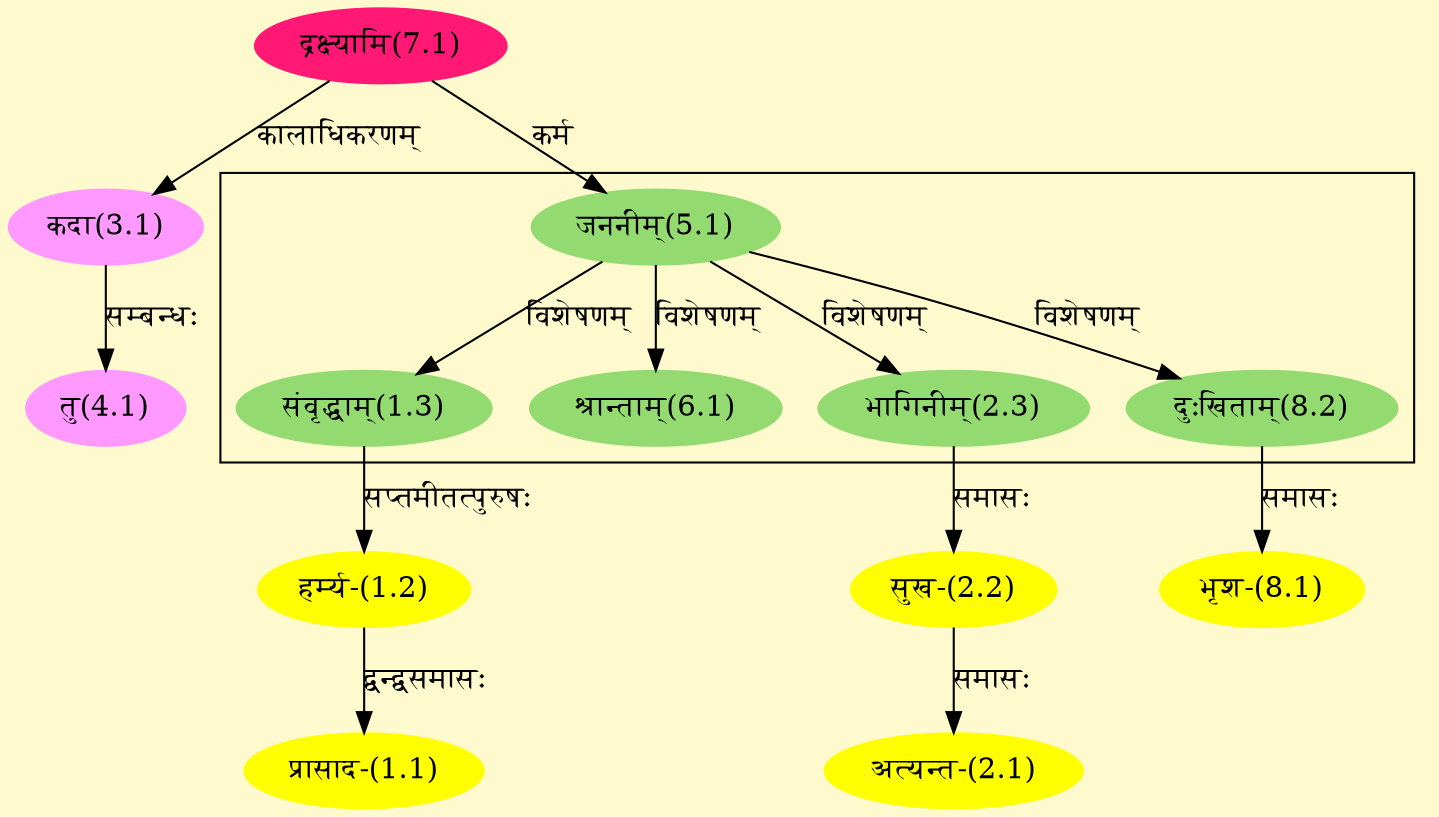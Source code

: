 digraph G{
rankdir=BT;
 compound=true;
 bgcolor="lemonchiffon1";

subgraph cluster_1{
Node1_3 [style=filled, color="#93DB70" label = "संवृद्धाम्(1.3)"]
Node5_1 [style=filled, color="#93DB70" label = "जननीम्(5.1)"]
Node2_3 [style=filled, color="#93DB70" label = "भागिनीम्(2.3)"]
Node6_1 [style=filled, color="#93DB70" label = "श्रान्ताम्(6.1)"]
Node8_2 [style=filled, color="#93DB70" label = "दुःखिताम्(8.2)"]

}
Node1_1 [style=filled, color="#FFFF00" label = "प्रासाद-(1.1)"]
Node1_2 [style=filled, color="#FFFF00" label = "हर्म्य-(1.2)"]
Node1_3 [style=filled, color="#93DB70" label = "संवृद्धाम्(1.3)"]
Node2_1 [style=filled, color="#FFFF00" label = "अत्यन्त-(2.1)"]
Node2_2 [style=filled, color="#FFFF00" label = "सुख-(2.2)"]
Node2_3 [style=filled, color="#93DB70" label = "भागिनीम्(2.3)"]
Node3_1 [style=filled, color="#FF99FF" label = "कदा(3.1)"]
Node7_1 [style=filled, color="#FF1975" label = "द्रक्ष्यामि(7.1)"]
Node4_1 [style=filled, color="#FF99FF" label = "तु(4.1)"]
Node5_1 [style=filled, color="#93DB70" label = "जननीम्(5.1)"]
Node8_1 [style=filled, color="#FFFF00" label = "भृश-(8.1)"]
Node8_2 [style=filled, color="#93DB70" label = "दुःखिताम्(8.2)"]
/* Start of Relations section */

Node1_1 -> Node1_2 [  label="द्वन्द्वसमासः"  dir="back" ]
Node1_2 -> Node1_3 [  label="सप्तमीतत्पुरुषः"  dir="back" ]
Node1_3 -> Node5_1 [  label="विशेषणम्"  dir="back" ]
Node2_1 -> Node2_2 [  label="समासः"  dir="back" ]
Node2_2 -> Node2_3 [  label="समासः"  dir="back" ]
Node2_3 -> Node5_1 [  label="विशेषणम्"  dir="back" ]
Node3_1 -> Node7_1 [  label="कालाधिकरणम्"  dir="back" ]
Node4_1 -> Node3_1 [  label="सम्बन्धः"  dir="back" ]
Node5_1 -> Node7_1 [  label="कर्म"  dir="back" ]
Node6_1 -> Node5_1 [  label="विशेषणम्"  dir="back" ]
Node8_1 -> Node8_2 [  label="समासः"  dir="back" ]
Node8_2 -> Node5_1 [  label="विशेषणम्"  dir="back" ]
}
